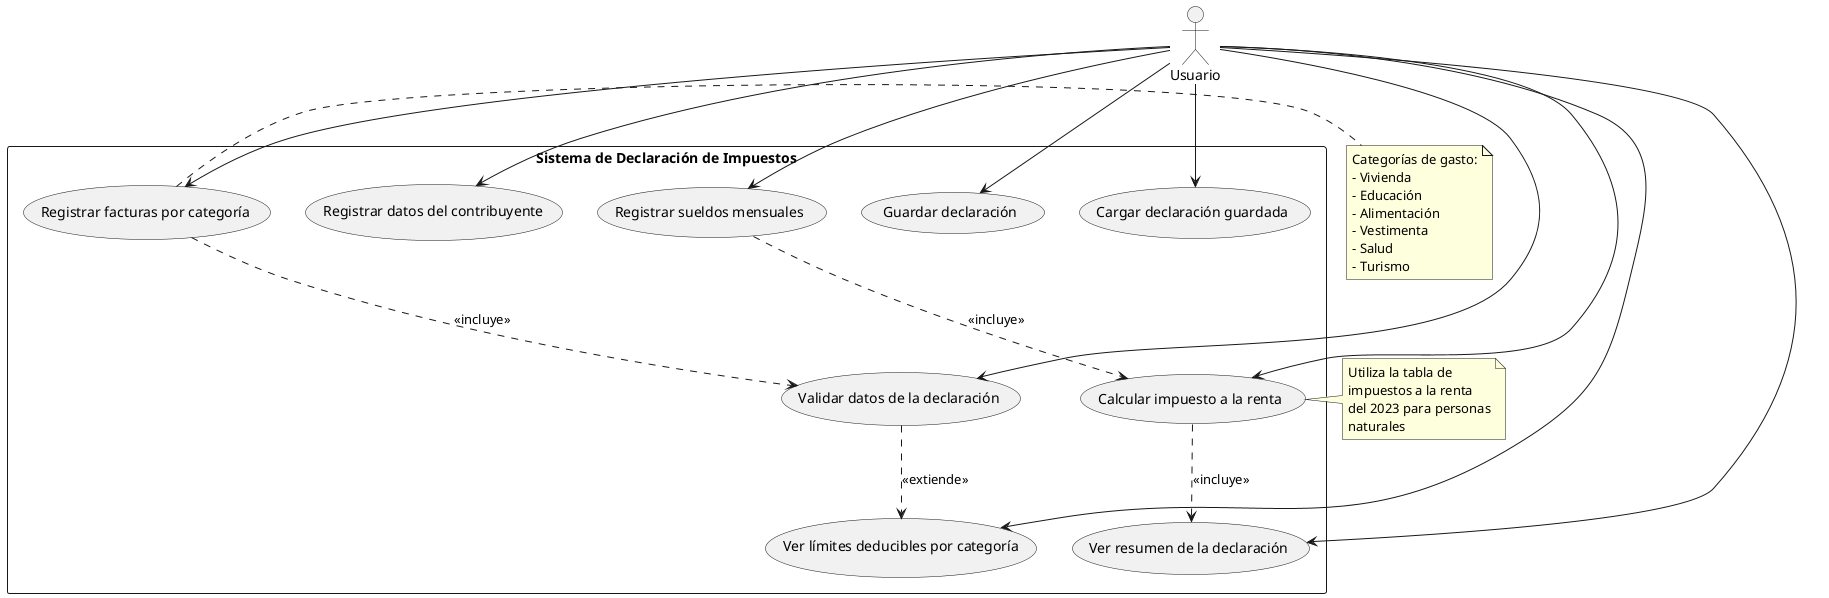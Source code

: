 @startuml Casos de Uso - Sistema de Declaración de Impuestos 2023

actor "Usuario" as usuario

rectangle "Sistema de Declaración de Impuestos" {
  usecase "Registrar datos del contribuyente" as UC1
  usecase "Registrar sueldos mensuales" as UC2
  usecase "Registrar facturas por categoría" as UC3
  usecase "Validar datos de la declaración" as UC4
  usecase "Calcular impuesto a la renta" as UC5
  usecase "Ver límites deducibles por categoría" as UC6
  usecase "Ver resumen de la declaración" as UC7
  usecase "Guardar declaración" as UC8
  usecase "Cargar declaración guardada" as UC9
}

' Relaciones entre actor y casos de uso
usuario --> UC1
usuario --> UC2
usuario --> UC3
usuario --> UC4
usuario --> UC5
usuario --> UC6
usuario --> UC7
usuario --> UC8
usuario --> UC9

' Relaciones entre casos de uso
UC2 ..> UC5 : <<incluye>>
UC3 ..> UC4 : <<incluye>>
UC4 ..> UC6 : <<extiende>>
UC5 ..> UC7 : <<incluye>>

note right of UC3
  Categorías de gasto:
  - Vivienda
  - Educación
  - Alimentación
  - Vestimenta
  - Salud
  - Turismo
end note

note right of UC5
  Utiliza la tabla de
  impuestos a la renta
  del 2023 para personas
  naturales
end note

@enduml